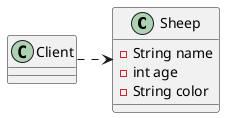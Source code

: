 @startuml
class Sheep {
    -String name
    -int age
    -String color
}

class Client {}
Client .right.> Sheep
@enduml
